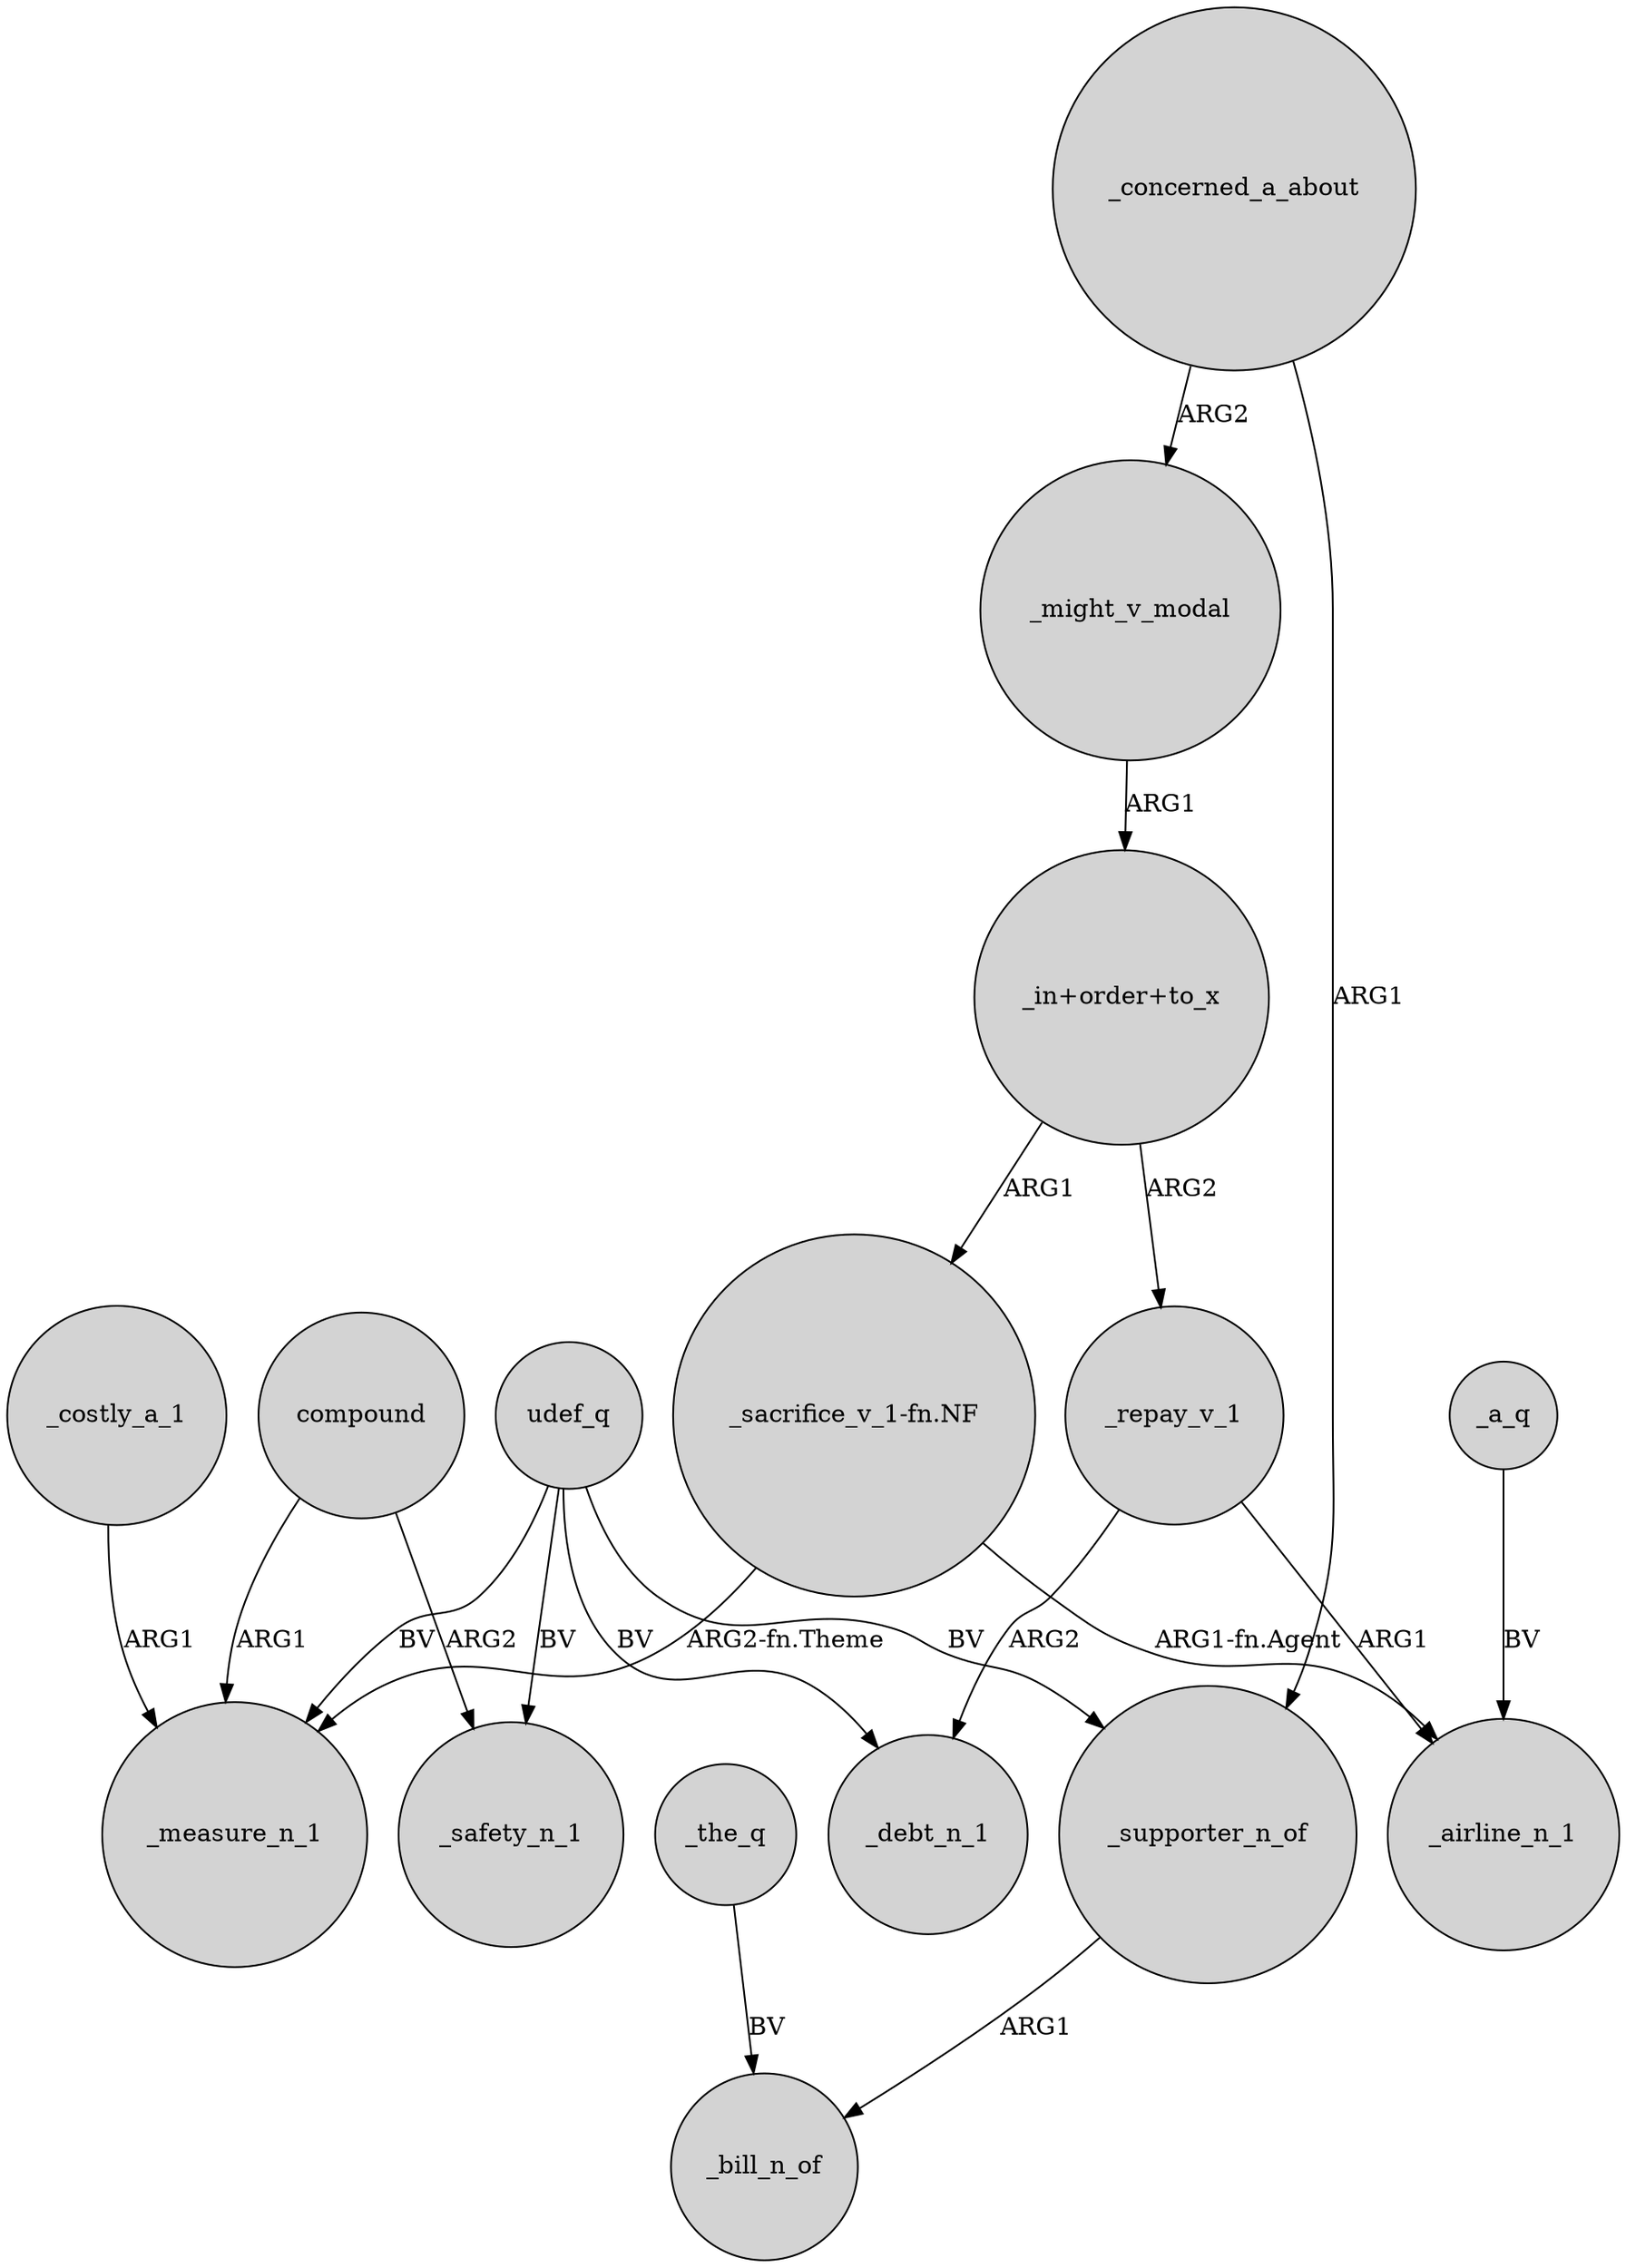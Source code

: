 digraph {
	node [shape=circle style=filled]
	_costly_a_1 -> _measure_n_1 [label=ARG1]
	_supporter_n_of -> _bill_n_of [label=ARG1]
	_the_q -> _bill_n_of [label=BV]
	udef_q -> _supporter_n_of [label=BV]
	udef_q -> _debt_n_1 [label=BV]
	"_sacrifice_v_1-fn.NF" -> _airline_n_1 [label="ARG1-fn.Agent"]
	_repay_v_1 -> _debt_n_1 [label=ARG2]
	"_in+order+to_x" -> _repay_v_1 [label=ARG2]
	"_sacrifice_v_1-fn.NF" -> _measure_n_1 [label="ARG2-fn.Theme"]
	compound -> _measure_n_1 [label=ARG1]
	_concerned_a_about -> _supporter_n_of [label=ARG1]
	"_in+order+to_x" -> "_sacrifice_v_1-fn.NF" [label=ARG1]
	_repay_v_1 -> _airline_n_1 [label=ARG1]
	compound -> _safety_n_1 [label=ARG2]
	udef_q -> _measure_n_1 [label=BV]
	udef_q -> _safety_n_1 [label=BV]
	_might_v_modal -> "_in+order+to_x" [label=ARG1]
	_a_q -> _airline_n_1 [label=BV]
	_concerned_a_about -> _might_v_modal [label=ARG2]
}
